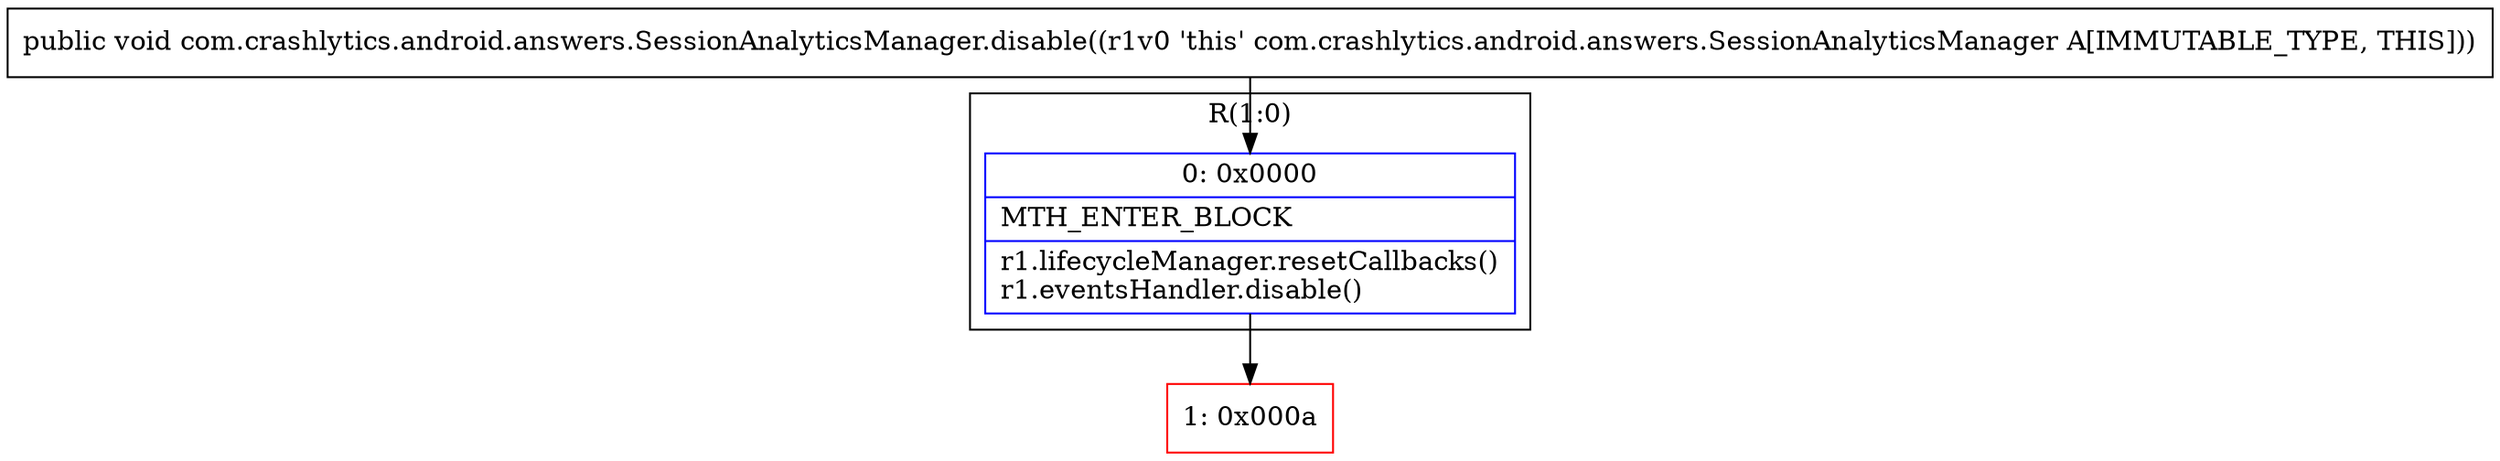 digraph "CFG forcom.crashlytics.android.answers.SessionAnalyticsManager.disable()V" {
subgraph cluster_Region_1248378103 {
label = "R(1:0)";
node [shape=record,color=blue];
Node_0 [shape=record,label="{0\:\ 0x0000|MTH_ENTER_BLOCK\l|r1.lifecycleManager.resetCallbacks()\lr1.eventsHandler.disable()\l}"];
}
Node_1 [shape=record,color=red,label="{1\:\ 0x000a}"];
MethodNode[shape=record,label="{public void com.crashlytics.android.answers.SessionAnalyticsManager.disable((r1v0 'this' com.crashlytics.android.answers.SessionAnalyticsManager A[IMMUTABLE_TYPE, THIS])) }"];
MethodNode -> Node_0;
Node_0 -> Node_1;
}


